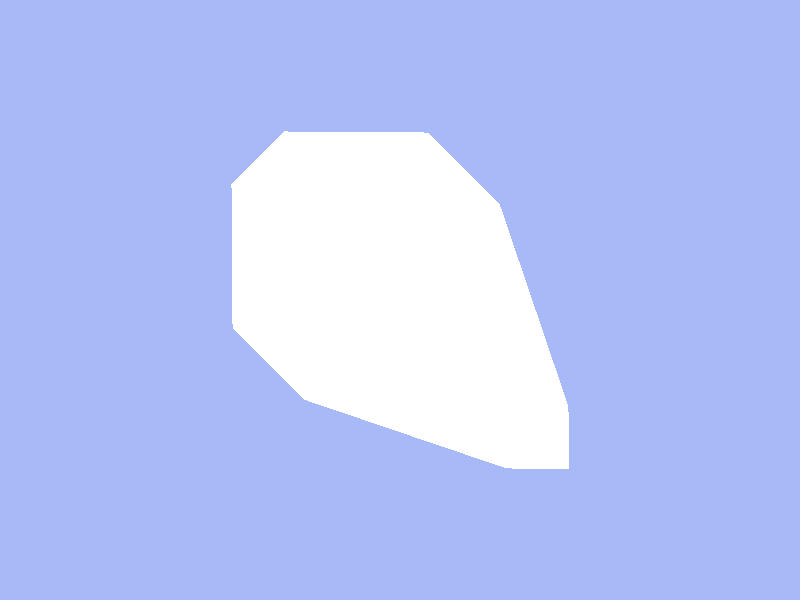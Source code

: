 // +kfi0 +kff9
// +k1
//#include "Axes.inc"
#include "math.inc"
#include "finish.inc"
#include "transforms.inc"

global_settings
{
	assumed_gamma 1.0
//	radiosity
//	{
//		brightness 0.3
//	}
}

#declare Jitter = 0.001;	
#declare CircumsphereRadius = (sqrt(3) * 1 / 2) + Jitter;	// distance from the center to a corner of the cube (radius of the sphere circumscribing the cube)
#declare StartDistance = CircumsphereRadius;
#declare StartAngle = atan2(StartDistance, 1);	// begin the animation with the proper angle starting at the corner of the cube (otherwise, the camera will lie inside the object)
#declare AngleOfView = StartAngle + clock * (90 - StartAngle - Jitter);	// do a linear interpolation between the start angle and the final angle (a tiny bit less than 90 degrees)
#declare CameraDistance = tand(AngleOfView);	// calculate the distance based on the angle (the distance corresponds to the exsecant of the angle)

camera
{
	#local diff = (45 - asind(tand(30)));	// the difference between a 45 degree angle and the vertical angle required to view from one corner of a cube to the opposite corner
	#local angl = 30;	// the angle required to rotate the hexagonal outline of the isometric cube so that one of its bottom sides is parallel with the bottom of the image
	#local dimm = 5/2;	// the width and height of the output image (assuming a square image)
	#local quadrantangle = (90 - diff * 2) / 2;	// an angle used to determine the length of the segment, below.
	#local leng = tand(quadrantangle) + 1/tand(quadrantangle);	// the length of a side of the parallelogram defined by the (unit length) up and right vectors
	#local AspectRatio = image_width/image_height;
	orthographic
	location -z*(CameraDistance)
	up vaxis_rotate(y,z,-(angl - diff)/2) * dimm * leng/2
	right vaxis_rotate(x,z,+(angl - diff)/2) * dimm * leng/2 * AspectRatio
	rotate z*angl/2
	rotate x*(45 - diff)
	rotate y*45
	Axis_Rotate_Trans(<1,1,0,>, -diff)
//	aperture 0.00001
//	blur_samples 100
//	focal_point 0
}
/*
camera
{
	location <10,0,0,>
	look_at <10,10,0,>
}
*/
sky_sphere
{
	pigment
	{
		gradient y
		color_map
		{
			[0.0 rgb <0.6,0.7,1.0>]		//153, 178.5, 255	//150, 240, 192
			[0.7 rgb <0.0,0.1,0.8>]		//  0,  25.5, 204	//155, 240, 96
//			[1.0 rgb <000/255,008/255,117/255>]	//0, 8, 117	//157.14, 240, 54.86
//			[1.0 rgb <-65.57/255, -40.07/255, 182.16/255>]
//			[1.0 rgb <-285/255, -259.5/255, 109.03/255>]
		}
		scale 2
		translate 1
	}
}

light_source
{
	<0, 0, -100>            // light's position (translated below)
	color rgb <1, 1, 1>  // light's color
	rotate <60,30,0>
	parallel
	shadowless
}

box
{
	-0.5,0.5
	texture
	{
//		pigment {rgbt <1,1,1,0.5,>}
		pigment {rgb 1}
		finish {Phong_Glossy}
	}
//	scale y *  tand(30) * (tand(45)/sind(45))/(tand(30)/sind(30))
}

// the coordinate grid and axes
//		axesSize,			// The distance from the origin to one of the grid's edges.	(float)
//		minUnit,			// The size of each small-unit square.	(float)
//		thickRatio,			// The thickness of the grid lines (as a factor of axesSize).	(float)
//		aBool,				// Turns the axes on/off. (boolian)
//		xBool,				// Turns the plane perpendicular to the x-axis on/off.	(boolian)
//		yBool,				// Turns the plane perpendicular to the y-axis on/off.	(boolian)
//		zBool,				// Turns the plane perpendicular to the z-axis on/off.	(boolian)
//		offsetBool,			// Offsets the grid and axes by thickRatio in all directions (in case of obstructions).	(boolian)
//AxesParam(100, .1, 0.0001, 1, 0, 1, 0, 0)
